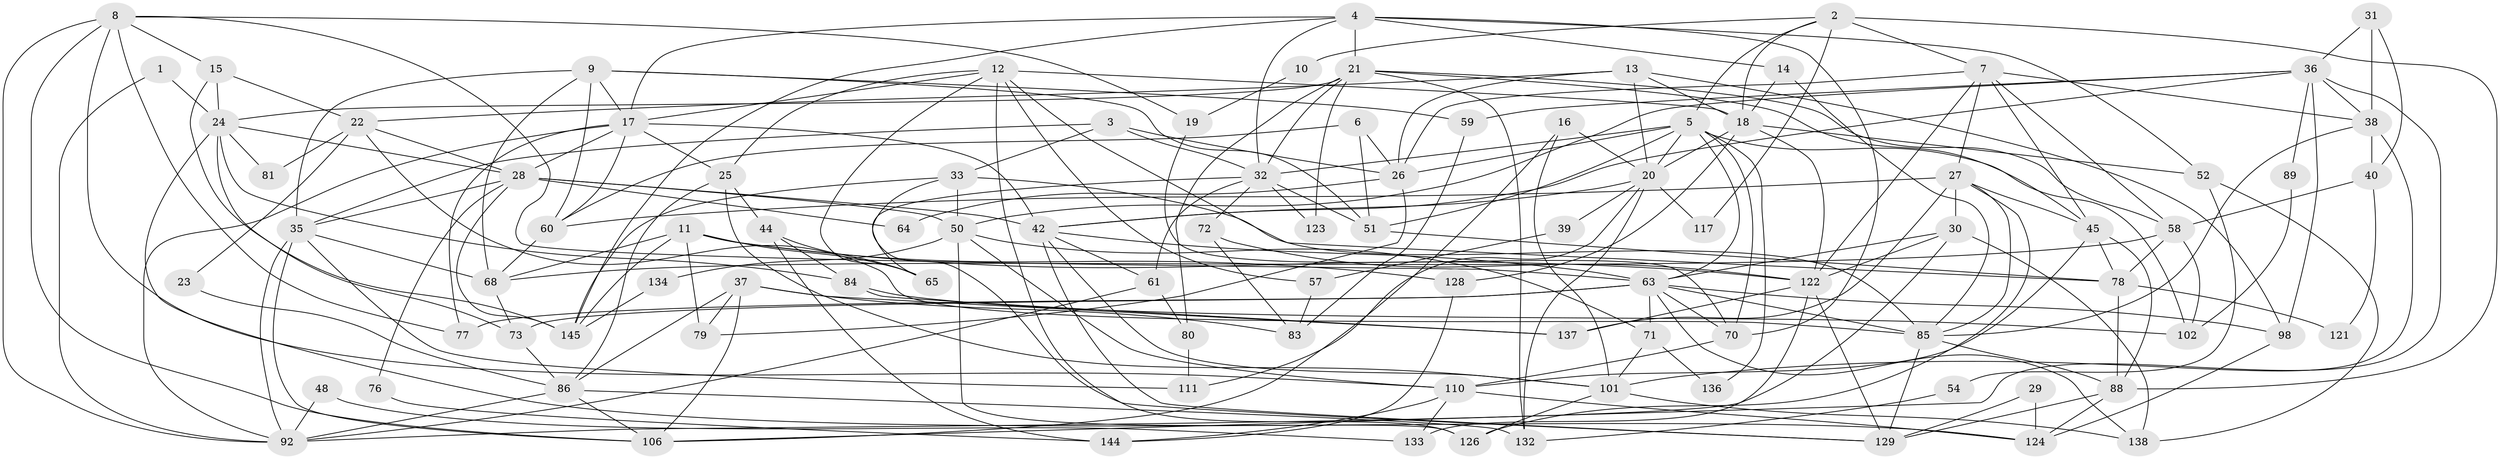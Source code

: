 // original degree distribution, {2: 0.1310344827586207, 5: 0.16551724137931034, 3: 0.2482758620689655, 4: 0.31724137931034485, 7: 0.041379310344827586, 6: 0.08275862068965517, 8: 0.013793103448275862}
// Generated by graph-tools (version 1.1) at 2025/41/03/06/25 10:41:56]
// undirected, 95 vertices, 233 edges
graph export_dot {
graph [start="1"]
  node [color=gray90,style=filled];
  1;
  2 [super="+108"];
  3 [super="+107"];
  4 [super="+109"];
  5 [super="+46"];
  6;
  7 [super="+125"];
  8 [super="+116"];
  9 [super="+62"];
  10;
  11 [super="+141"];
  12 [super="+112"];
  13 [super="+41"];
  14;
  15;
  16 [super="+104"];
  17 [super="+118"];
  18 [super="+34"];
  19;
  20 [super="+90"];
  21 [super="+75"];
  22 [super="+87"];
  23;
  24 [super="+55"];
  25 [super="+105"];
  26 [super="+94"];
  27 [super="+82"];
  28 [super="+100"];
  29;
  30 [super="+74"];
  31;
  32 [super="+56"];
  33 [super="+49"];
  35 [super="+103"];
  36 [super="+53"];
  37 [super="+127"];
  38 [super="+47"];
  39;
  40 [super="+66"];
  42 [super="+43"];
  44;
  45 [super="+96"];
  48;
  50 [super="+93"];
  51 [super="+142"];
  52;
  54;
  57;
  58 [super="+67"];
  59;
  60;
  61;
  63 [super="+95"];
  64;
  65 [super="+69"];
  68 [super="+139"];
  70 [super="+97"];
  71;
  72;
  73 [super="+143"];
  76;
  77;
  78 [super="+119"];
  79;
  80;
  81;
  83 [super="+114"];
  84;
  85 [super="+99"];
  86 [super="+113"];
  88 [super="+91"];
  89;
  92 [super="+115"];
  98 [super="+130"];
  101 [super="+131"];
  102;
  106 [super="+120"];
  110 [super="+140"];
  111;
  117;
  121;
  122 [super="+135"];
  123;
  124;
  126;
  128;
  129;
  132;
  133;
  134;
  136;
  137;
  138;
  144;
  145;
  1 -- 24;
  1 -- 92;
  2 -- 7;
  2 -- 5;
  2 -- 117;
  2 -- 18;
  2 -- 10;
  2 -- 88;
  3 -- 32;
  3 -- 33;
  3 -- 35;
  3 -- 26 [weight=2];
  4 -- 14;
  4 -- 70;
  4 -- 32;
  4 -- 145;
  4 -- 21;
  4 -- 52;
  4 -- 17;
  5 -- 102;
  5 -- 136;
  5 -- 32;
  5 -- 26;
  5 -- 63;
  5 -- 20;
  5 -- 51;
  5 -- 70;
  6 -- 60;
  6 -- 26;
  6 -- 51;
  7 -- 27 [weight=2];
  7 -- 58;
  7 -- 26;
  7 -- 45;
  7 -- 38;
  7 -- 122;
  8 -- 19;
  8 -- 106;
  8 -- 110;
  8 -- 63;
  8 -- 92;
  8 -- 77;
  8 -- 15;
  9 -- 60;
  9 -- 51;
  9 -- 35;
  9 -- 68;
  9 -- 59;
  9 -- 17;
  10 -- 19;
  11 -- 145;
  11 -- 68;
  11 -- 128;
  11 -- 65;
  11 -- 122;
  11 -- 79;
  12 -- 17;
  12 -- 25;
  12 -- 18;
  12 -- 57;
  12 -- 65;
  12 -- 85;
  12 -- 126;
  13 -- 18;
  13 -- 98 [weight=2];
  13 -- 26;
  13 -- 20;
  13 -- 22;
  14 -- 18;
  14 -- 85;
  15 -- 24;
  15 -- 22;
  15 -- 145;
  16 -- 20;
  16 -- 101;
  16 -- 106;
  17 -- 77;
  17 -- 25;
  17 -- 42;
  17 -- 28;
  17 -- 60;
  17 -- 92;
  18 -- 128;
  18 -- 20;
  18 -- 52;
  18 -- 122;
  19 -- 70;
  20 -- 111;
  20 -- 132;
  20 -- 39;
  20 -- 117;
  20 -- 42;
  21 -- 32;
  21 -- 80;
  21 -- 123;
  21 -- 132;
  21 -- 45;
  21 -- 24;
  21 -- 58;
  22 -- 23;
  22 -- 81;
  22 -- 28;
  22 -- 85;
  23 -- 86;
  24 -- 84;
  24 -- 28;
  24 -- 81;
  24 -- 124;
  24 -- 73;
  25 -- 101;
  25 -- 44;
  25 -- 86;
  26 -- 79;
  26 -- 64;
  27 -- 137;
  27 -- 60;
  27 -- 45;
  27 -- 126;
  27 -- 85;
  27 -- 30;
  28 -- 64;
  28 -- 35;
  28 -- 145;
  28 -- 50;
  28 -- 42;
  28 -- 76;
  29 -- 124;
  29 -- 129;
  30 -- 138;
  30 -- 63;
  30 -- 122;
  30 -- 92;
  31 -- 40;
  31 -- 38;
  31 -- 36;
  32 -- 61;
  32 -- 123;
  32 -- 51;
  32 -- 72;
  32 -- 65;
  33 -- 78;
  33 -- 50;
  33 -- 129;
  33 -- 145;
  35 -- 111;
  35 -- 106;
  35 -- 92;
  35 -- 68;
  36 -- 98;
  36 -- 89;
  36 -- 42;
  36 -- 59;
  36 -- 50;
  36 -- 38;
  36 -- 106;
  37 -- 137;
  37 -- 79;
  37 -- 86;
  37 -- 83;
  37 -- 106;
  38 -- 85;
  38 -- 40;
  38 -- 101;
  39 -- 57;
  40 -- 121;
  40 -- 58;
  42 -- 129;
  42 -- 61;
  42 -- 63;
  42 -- 101;
  44 -- 84;
  44 -- 65;
  44 -- 144;
  45 -- 88;
  45 -- 110;
  45 -- 78;
  48 -- 92;
  48 -- 133;
  50 -- 126;
  50 -- 71;
  50 -- 110;
  50 -- 134;
  51 -- 78;
  52 -- 138;
  52 -- 54;
  54 -- 132;
  57 -- 83;
  58 -- 68;
  58 -- 78;
  58 -- 102;
  59 -- 83;
  60 -- 68;
  61 -- 80;
  61 -- 92;
  63 -- 138;
  63 -- 71;
  63 -- 98;
  63 -- 85;
  63 -- 73;
  63 -- 77;
  63 -- 70;
  68 -- 73;
  70 -- 110;
  71 -- 136;
  71 -- 101;
  72 -- 83;
  72 -- 122;
  73 -- 86 [weight=2];
  76 -- 144;
  78 -- 121 [weight=2];
  78 -- 88;
  80 -- 111;
  84 -- 137;
  84 -- 102;
  85 -- 129;
  85 -- 88;
  86 -- 106;
  86 -- 132;
  86 -- 92;
  88 -- 124;
  88 -- 129;
  89 -- 102;
  98 -- 124;
  101 -- 138;
  101 -- 126;
  110 -- 133;
  110 -- 144;
  110 -- 124;
  122 -- 129;
  122 -- 133;
  122 -- 137;
  128 -- 144;
  134 -- 145;
}
